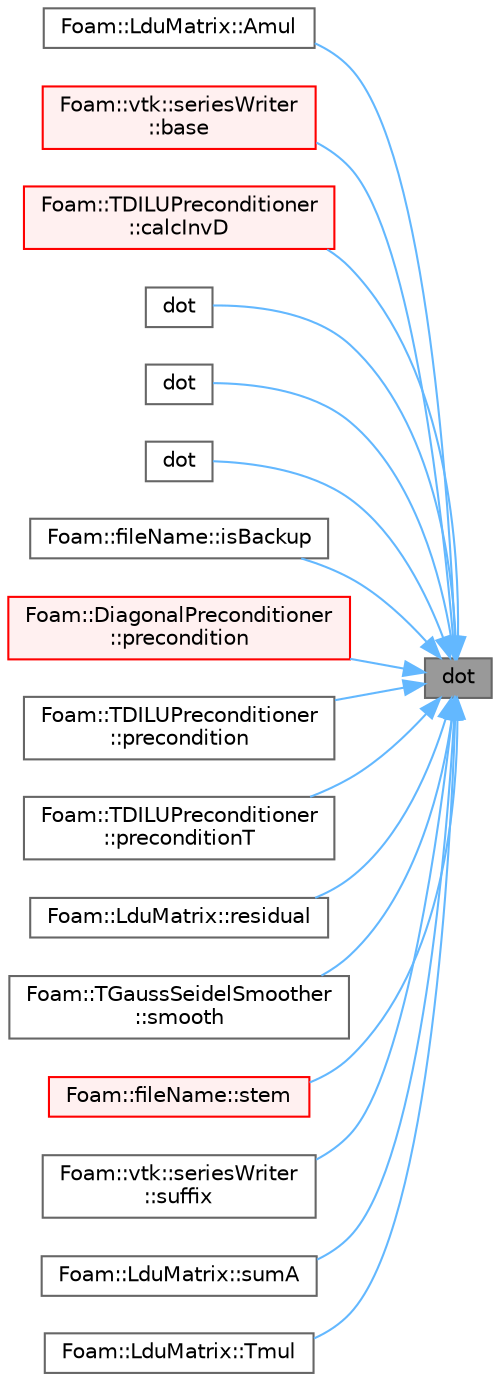 digraph "dot"
{
 // LATEX_PDF_SIZE
  bgcolor="transparent";
  edge [fontname=Helvetica,fontsize=10,labelfontname=Helvetica,labelfontsize=10];
  node [fontname=Helvetica,fontsize=10,shape=box,height=0.2,width=0.4];
  rankdir="RL";
  Node1 [id="Node000001",label="dot",height=0.2,width=0.4,color="gray40", fillcolor="grey60", style="filled", fontcolor="black",tooltip=" "];
  Node1 -> Node2 [id="edge1_Node000001_Node000002",dir="back",color="steelblue1",style="solid",tooltip=" "];
  Node2 [id="Node000002",label="Foam::LduMatrix::Amul",height=0.2,width=0.4,color="grey40", fillcolor="white", style="filled",URL="$classFoam_1_1LduMatrix.html#a0ae6a36cacfe73d022cc0ce2dba2badc",tooltip=" "];
  Node1 -> Node3 [id="edge2_Node000001_Node000003",dir="back",color="steelblue1",style="solid",tooltip=" "];
  Node3 [id="Node000003",label="Foam::vtk::seriesWriter\l::base",height=0.2,width=0.4,color="red", fillcolor="#FFF0F0", style="filled",URL="$classFoam_1_1vtk_1_1seriesWriter.html#a8877185c8b8b0b4780d52e2485176522",tooltip=" "];
  Node1 -> Node6 [id="edge3_Node000001_Node000006",dir="back",color="steelblue1",style="solid",tooltip=" "];
  Node6 [id="Node000006",label="Foam::TDILUPreconditioner\l::calcInvD",height=0.2,width=0.4,color="red", fillcolor="#FFF0F0", style="filled",URL="$classFoam_1_1TDILUPreconditioner.html#a4285bbd6c558576051d236d84b20d26d",tooltip=" "];
  Node1 -> Node8 [id="edge4_Node000001_Node000008",dir="back",color="steelblue1",style="solid",tooltip=" "];
  Node8 [id="Node000008",label="dot",height=0.2,width=0.4,color="grey40", fillcolor="white", style="filled",URL="$namespaceFoam.html#ae85fb3ab0141296c9e4718b765312da7",tooltip=" "];
  Node1 -> Node9 [id="edge5_Node000001_Node000009",dir="back",color="steelblue1",style="solid",tooltip=" "];
  Node9 [id="Node000009",label="dot",height=0.2,width=0.4,color="grey40", fillcolor="white", style="filled",URL="$namespaceFoam.html#ac4230b0104ff083b7976c044ff7705c7",tooltip=" "];
  Node1 -> Node10 [id="edge6_Node000001_Node000010",dir="back",color="steelblue1",style="solid",tooltip=" "];
  Node10 [id="Node000010",label="dot",height=0.2,width=0.4,color="grey40", fillcolor="white", style="filled",URL="$namespaceFoam.html#a27597943bebf606d841986caf44fb979",tooltip=" "];
  Node1 -> Node11 [id="edge7_Node000001_Node000011",dir="back",color="steelblue1",style="solid",tooltip=" "];
  Node11 [id="Node000011",label="Foam::fileName::isBackup",height=0.2,width=0.4,color="grey40", fillcolor="white", style="filled",URL="$classFoam_1_1fileName.html#a640f40f119cc509714e848d855d4290e",tooltip=" "];
  Node1 -> Node12 [id="edge8_Node000001_Node000012",dir="back",color="steelblue1",style="solid",tooltip=" "];
  Node12 [id="Node000012",label="Foam::DiagonalPreconditioner\l::precondition",height=0.2,width=0.4,color="red", fillcolor="#FFF0F0", style="filled",URL="$classFoam_1_1DiagonalPreconditioner.html#a51b8ec42b9f4cc74daa82035fcab5397",tooltip=" "];
  Node1 -> Node14 [id="edge9_Node000001_Node000014",dir="back",color="steelblue1",style="solid",tooltip=" "];
  Node14 [id="Node000014",label="Foam::TDILUPreconditioner\l::precondition",height=0.2,width=0.4,color="grey40", fillcolor="white", style="filled",URL="$classFoam_1_1TDILUPreconditioner.html#a51b8ec42b9f4cc74daa82035fcab5397",tooltip=" "];
  Node1 -> Node15 [id="edge10_Node000001_Node000015",dir="back",color="steelblue1",style="solid",tooltip=" "];
  Node15 [id="Node000015",label="Foam::TDILUPreconditioner\l::preconditionT",height=0.2,width=0.4,color="grey40", fillcolor="white", style="filled",URL="$classFoam_1_1TDILUPreconditioner.html#acb64101c9e87eae483101f0dd0b967cd",tooltip=" "];
  Node1 -> Node16 [id="edge11_Node000001_Node000016",dir="back",color="steelblue1",style="solid",tooltip=" "];
  Node16 [id="Node000016",label="Foam::LduMatrix::residual",height=0.2,width=0.4,color="grey40", fillcolor="white", style="filled",URL="$classFoam_1_1LduMatrix.html#aaaa355e50d6957bc3b75c0fe58e26b0f",tooltip=" "];
  Node1 -> Node17 [id="edge12_Node000001_Node000017",dir="back",color="steelblue1",style="solid",tooltip=" "];
  Node17 [id="Node000017",label="Foam::TGaussSeidelSmoother\l::smooth",height=0.2,width=0.4,color="grey40", fillcolor="white", style="filled",URL="$classFoam_1_1TGaussSeidelSmoother.html#a2727a700fb0cafd8fb6b7e04f558fca7",tooltip=" "];
  Node1 -> Node18 [id="edge13_Node000001_Node000018",dir="back",color="steelblue1",style="solid",tooltip=" "];
  Node18 [id="Node000018",label="Foam::fileName::stem",height=0.2,width=0.4,color="red", fillcolor="#FFF0F0", style="filled",URL="$classFoam_1_1fileName.html#aac9b97fd468bcb5dea7cc9b4be4e1765",tooltip=" "];
  Node1 -> Node27 [id="edge14_Node000001_Node000027",dir="back",color="steelblue1",style="solid",tooltip=" "];
  Node27 [id="Node000027",label="Foam::vtk::seriesWriter\l::suffix",height=0.2,width=0.4,color="grey40", fillcolor="white", style="filled",URL="$classFoam_1_1vtk_1_1seriesWriter.html#a2d521904f8a2a0c981a7002dbabd43ed",tooltip=" "];
  Node1 -> Node28 [id="edge15_Node000001_Node000028",dir="back",color="steelblue1",style="solid",tooltip=" "];
  Node28 [id="Node000028",label="Foam::LduMatrix::sumA",height=0.2,width=0.4,color="grey40", fillcolor="white", style="filled",URL="$classFoam_1_1LduMatrix.html#a1bd736a26fe993cc4fd7257f1f62c2a8",tooltip=" "];
  Node1 -> Node29 [id="edge16_Node000001_Node000029",dir="back",color="steelblue1",style="solid",tooltip=" "];
  Node29 [id="Node000029",label="Foam::LduMatrix::Tmul",height=0.2,width=0.4,color="grey40", fillcolor="white", style="filled",URL="$classFoam_1_1LduMatrix.html#aeb94c1ff072ce41940bf013d4b6c5a79",tooltip=" "];
}
